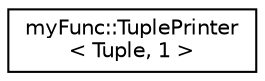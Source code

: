digraph "Graphical Class Hierarchy"
{
  edge [fontname="Helvetica",fontsize="10",labelfontname="Helvetica",labelfontsize="10"];
  node [fontname="Helvetica",fontsize="10",shape=record];
  rankdir="LR";
  Node1 [label="myFunc::TuplePrinter\l\< Tuple, 1 \>",height=0.2,width=0.4,color="black", fillcolor="white", style="filled",URL="$structmyFunc_1_1TuplePrinter_3_01Tuple_00_011_01_4.html"];
}
